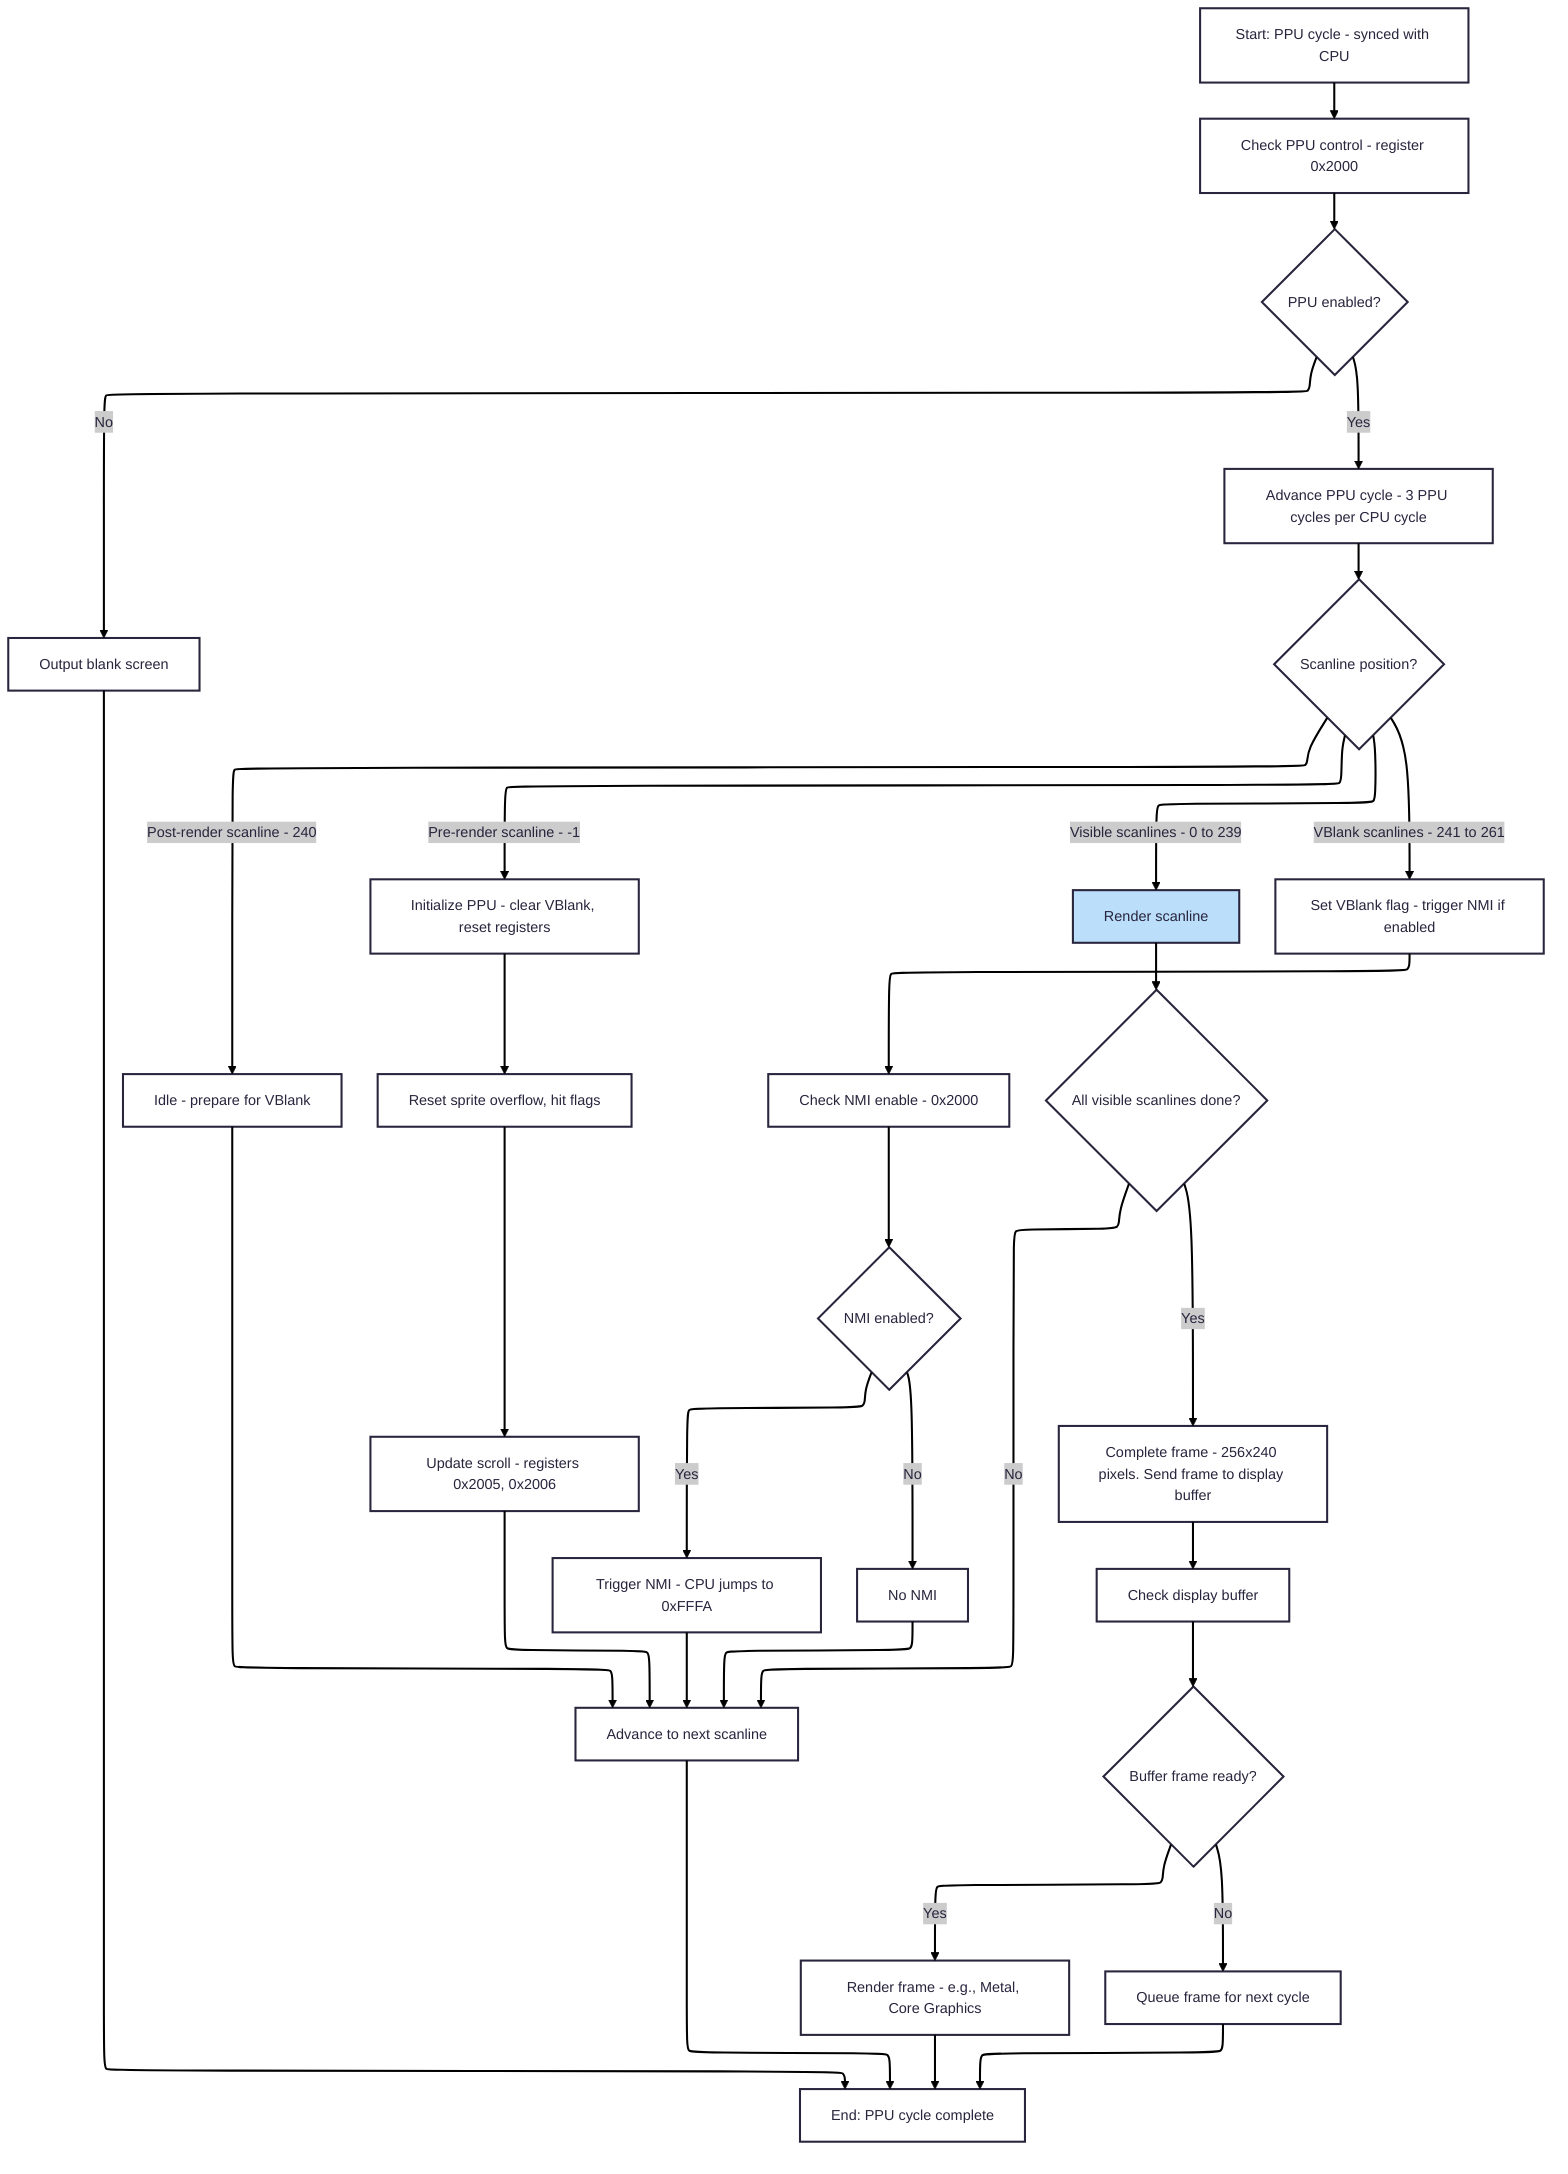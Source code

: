 ---
config:
  layout: elk
  theme: redux
---
flowchart TD
    start_ppu_cycle[Start: PPU cycle - synced with CPU]
    check_ppu_control[Check PPU control - register 0x2000]
    is_ppu_enabled{PPU enabled?}
    advance_ppu_cycle[Advance PPU cycle - 3 PPU cycles per CPU cycle]
    output_blank_screen[Output blank screen]
    end_ppu_cycle[End: PPU cycle complete]
    scanline_position{Scanline position?}
    initialize_ppu[Initialize PPU - clear VBlank, reset registers]
    render_scanline[Render scanline]
    idle_operation[Idle - prepare for VBlank]
    set_vblank_flag[Set VBlank flag - trigger NMI if enabled]
    reset_sprite_flags[Reset sprite overflow, hit flags]
    update_scroll[Update scroll - registers 0x2005, 0x2006]
    advance_to_next_scanline[Advance to next scanline]
    check_nmi_enable[Check NMI enable - 0x2000]
    is_nmi_enabled{NMI enabled?}
    trigger_nmi[Trigger NMI - CPU jumps to 0xFFFA]
    no_nmi[No NMI]
    are_all_scanlines_done{All visible scanlines done?}
    complete_frame[Complete frame - 256x240 pixels. Send frame to display buffer]
    check_display_buffer[Check display buffer]
    is_buffer_ready{Buffer frame ready?}
    render_frame[Render frame - e.g., Metal, Core Graphics]
    queue_frame[Queue frame for next cycle]

    %% Adding node connections
    
    start_ppu_cycle --> check_ppu_control
    check_ppu_control --> is_ppu_enabled
    is_ppu_enabled -- Yes --> advance_ppu_cycle
    is_ppu_enabled -- No --> output_blank_screen
    output_blank_screen --> end_ppu_cycle
    advance_ppu_cycle --> scanline_position
    scanline_position -- "Pre-render scanline - -1" --> initialize_ppu
    scanline_position -- "Visible scanlines - 0 to 239" --> render_scanline
    scanline_position -- "Post-render scanline - 240" --> idle_operation
    scanline_position -- "VBlank scanlines - 241 to 261" --> set_vblank_flag
    initialize_ppu --> reset_sprite_flags
    reset_sprite_flags --> update_scroll
    update_scroll --> advance_to_next_scanline
    advance_to_next_scanline --> end_ppu_cycle
    idle_operation --> advance_to_next_scanline
    set_vblank_flag --> check_nmi_enable
    check_nmi_enable --> is_nmi_enabled
    is_nmi_enabled -- Yes --> trigger_nmi
    is_nmi_enabled -- No --> no_nmi
    trigger_nmi --> advance_to_next_scanline
    no_nmi --> advance_to_next_scanline
    render_scanline --> are_all_scanlines_done
    are_all_scanlines_done -- Yes --> complete_frame
    are_all_scanlines_done -- No --> advance_to_next_scanline
    complete_frame --> check_display_buffer
    check_display_buffer --> is_buffer_ready
    is_buffer_ready -- Yes --> render_frame
    is_buffer_ready -- No --> queue_frame
    render_frame --> end_ppu_cycle
    queue_frame --> end_ppu_cycle

  style render_scanline fill:#BBDEFB
